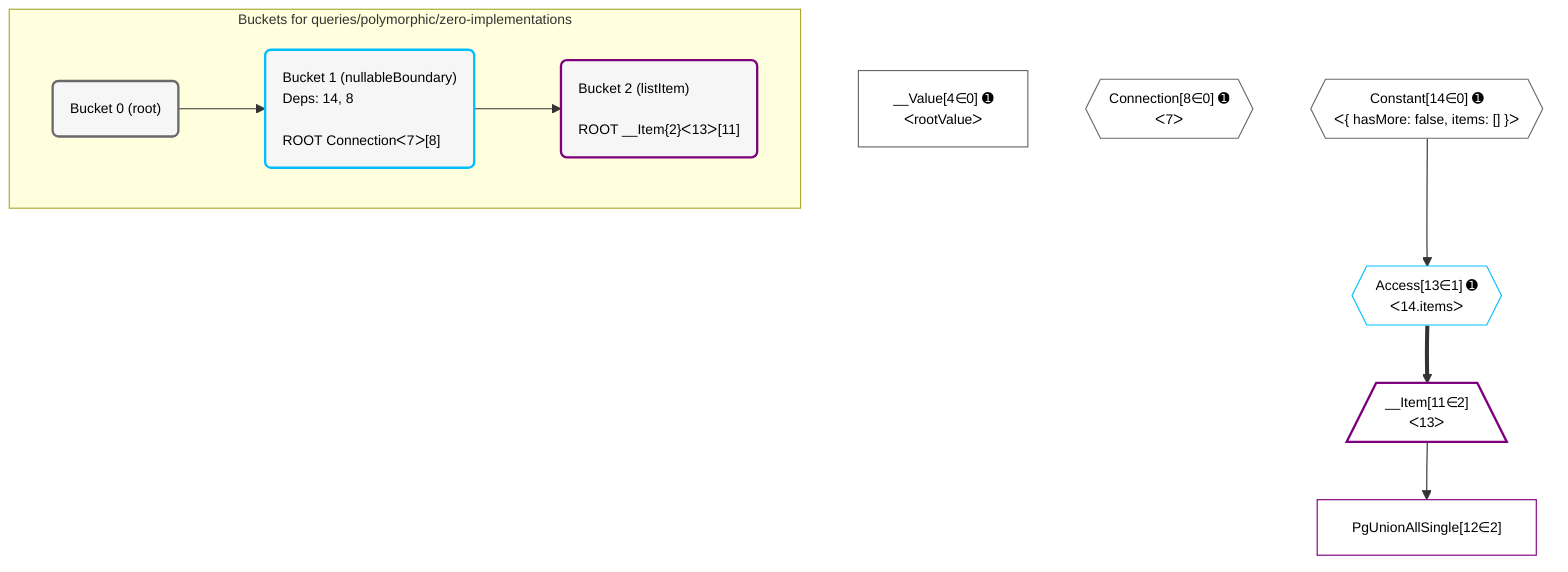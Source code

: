 %%{init: {'themeVariables': { 'fontSize': '12px'}}}%%
graph TD
    classDef path fill:#eee,stroke:#000,color:#000
    classDef plan fill:#fff,stroke-width:1px,color:#000
    classDef itemplan fill:#fff,stroke-width:2px,color:#000
    classDef unbatchedplan fill:#dff,stroke-width:1px,color:#000
    classDef sideeffectplan fill:#fcc,stroke-width:2px,color:#000
    classDef bucket fill:#f6f6f6,color:#000,stroke-width:2px,text-align:left


    %% plan dependencies
    __Value4["__Value[4∈0] ➊<br />ᐸrootValueᐳ"]:::plan
    Connection8{{"Connection[8∈0] ➊<br />ᐸ7ᐳ"}}:::plan
    Constant14{{"Constant[14∈0] ➊<br />ᐸ{ hasMore: false, items: [] }ᐳ"}}:::plan
    Access13{{"Access[13∈1] ➊<br />ᐸ14.itemsᐳ"}}:::plan
    Constant14 --> Access13
    __Item11[/"__Item[11∈2]<br />ᐸ13ᐳ"\]:::itemplan
    Access13 ==> __Item11
    PgUnionAllSingle12["PgUnionAllSingle[12∈2]"]:::plan
    __Item11 --> PgUnionAllSingle12

    %% define steps

    subgraph "Buckets for queries/polymorphic/zero-implementations"
    Bucket0("Bucket 0 (root)"):::bucket
    classDef bucket0 stroke:#696969
    class Bucket0,__Value4,Connection8,Constant14 bucket0
    Bucket1("Bucket 1 (nullableBoundary)<br />Deps: 14, 8<br /><br />ROOT Connectionᐸ7ᐳ[8]"):::bucket
    classDef bucket1 stroke:#00bfff
    class Bucket1,Access13 bucket1
    Bucket2("Bucket 2 (listItem)<br /><br />ROOT __Item{2}ᐸ13ᐳ[11]"):::bucket
    classDef bucket2 stroke:#7f007f
    class Bucket2,__Item11,PgUnionAllSingle12 bucket2
    Bucket0 --> Bucket1
    Bucket1 --> Bucket2
    end